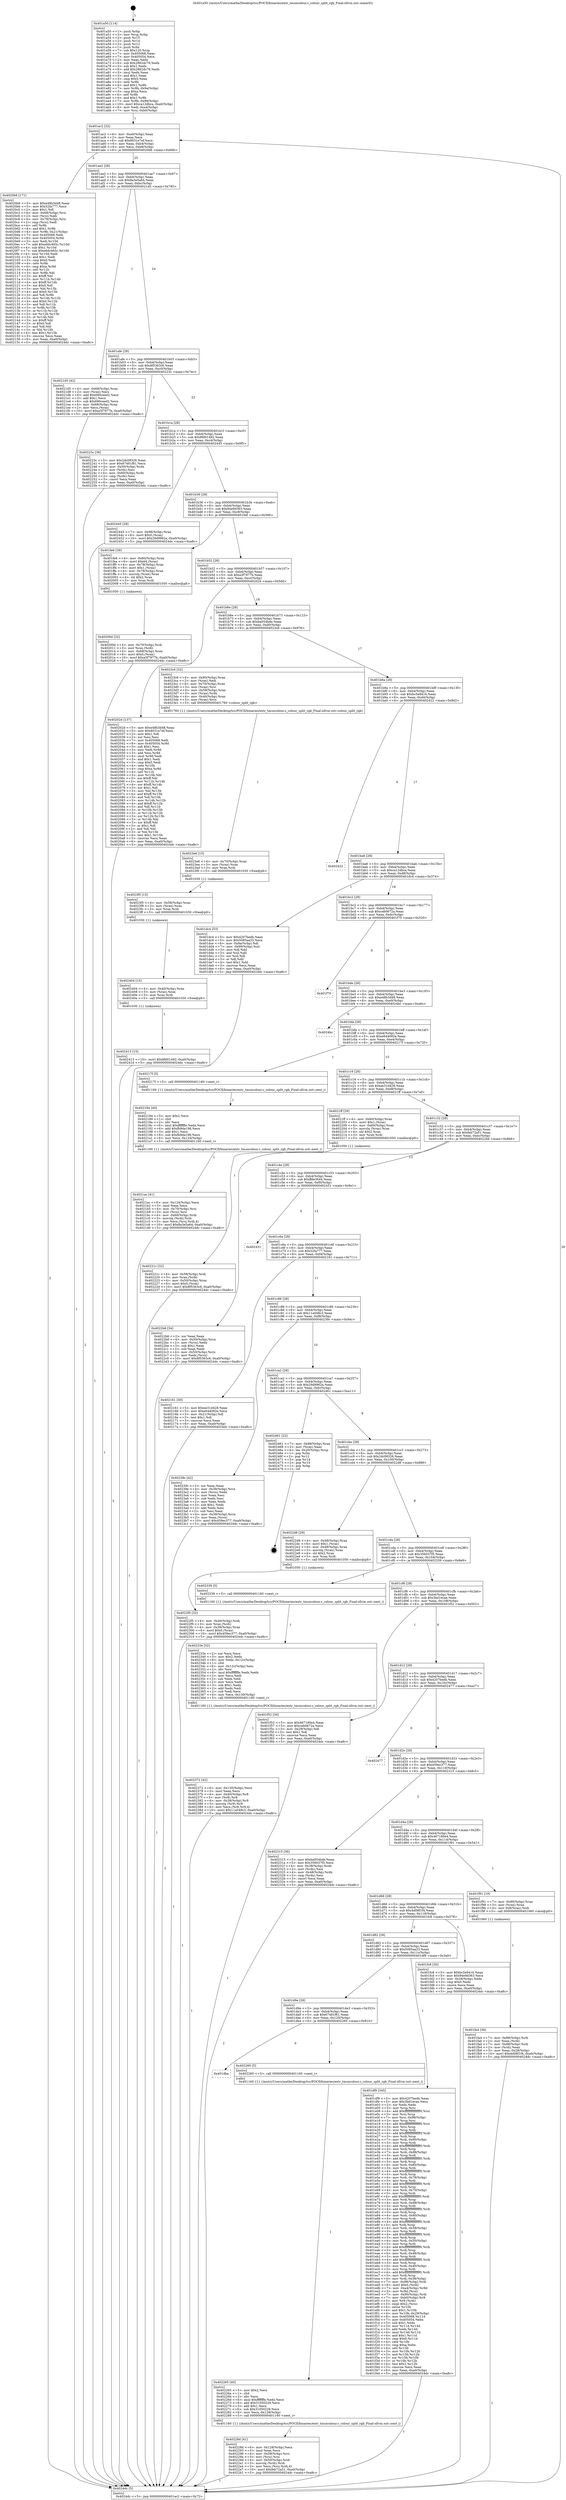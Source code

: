 digraph "0x401a50" {
  label = "0x401a50 (/mnt/c/Users/mathe/Desktop/tcc/POCII/binaries/extr_tmuxcolour.c_colour_split_rgb_Final-ollvm.out::main(0))"
  labelloc = "t"
  node[shape=record]

  Entry [label="",width=0.3,height=0.3,shape=circle,fillcolor=black,style=filled]
  "0x401ac2" [label="{
     0x401ac2 [32]\l
     | [instrs]\l
     &nbsp;&nbsp;0x401ac2 \<+6\>: mov -0xa0(%rbp),%eax\l
     &nbsp;&nbsp;0x401ac8 \<+2\>: mov %eax,%ecx\l
     &nbsp;&nbsp;0x401aca \<+6\>: sub $0x8031e7ef,%ecx\l
     &nbsp;&nbsp;0x401ad0 \<+6\>: mov %eax,-0xb4(%rbp)\l
     &nbsp;&nbsp;0x401ad6 \<+6\>: mov %ecx,-0xb8(%rbp)\l
     &nbsp;&nbsp;0x401adc \<+6\>: je 00000000004020b6 \<main+0x666\>\l
  }"]
  "0x4020b6" [label="{
     0x4020b6 [171]\l
     | [instrs]\l
     &nbsp;&nbsp;0x4020b6 \<+5\>: mov $0xe48b3d48,%eax\l
     &nbsp;&nbsp;0x4020bb \<+5\>: mov $0x52fa777,%ecx\l
     &nbsp;&nbsp;0x4020c0 \<+2\>: mov $0x1,%dl\l
     &nbsp;&nbsp;0x4020c2 \<+4\>: mov -0x68(%rbp),%rsi\l
     &nbsp;&nbsp;0x4020c6 \<+2\>: mov (%rsi),%edi\l
     &nbsp;&nbsp;0x4020c8 \<+4\>: mov -0x78(%rbp),%rsi\l
     &nbsp;&nbsp;0x4020cc \<+2\>: cmp (%rsi),%edi\l
     &nbsp;&nbsp;0x4020ce \<+4\>: setl %r8b\l
     &nbsp;&nbsp;0x4020d2 \<+4\>: and $0x1,%r8b\l
     &nbsp;&nbsp;0x4020d6 \<+4\>: mov %r8b,-0x21(%rbp)\l
     &nbsp;&nbsp;0x4020da \<+7\>: mov 0x405068,%edi\l
     &nbsp;&nbsp;0x4020e1 \<+8\>: mov 0x405054,%r9d\l
     &nbsp;&nbsp;0x4020e9 \<+3\>: mov %edi,%r10d\l
     &nbsp;&nbsp;0x4020ec \<+7\>: add $0xe6dc465c,%r10d\l
     &nbsp;&nbsp;0x4020f3 \<+4\>: sub $0x1,%r10d\l
     &nbsp;&nbsp;0x4020f7 \<+7\>: sub $0xe6dc465c,%r10d\l
     &nbsp;&nbsp;0x4020fe \<+4\>: imul %r10d,%edi\l
     &nbsp;&nbsp;0x402102 \<+3\>: and $0x1,%edi\l
     &nbsp;&nbsp;0x402105 \<+3\>: cmp $0x0,%edi\l
     &nbsp;&nbsp;0x402108 \<+4\>: sete %r8b\l
     &nbsp;&nbsp;0x40210c \<+4\>: cmp $0xa,%r9d\l
     &nbsp;&nbsp;0x402110 \<+4\>: setl %r11b\l
     &nbsp;&nbsp;0x402114 \<+3\>: mov %r8b,%bl\l
     &nbsp;&nbsp;0x402117 \<+3\>: xor $0xff,%bl\l
     &nbsp;&nbsp;0x40211a \<+3\>: mov %r11b,%r14b\l
     &nbsp;&nbsp;0x40211d \<+4\>: xor $0xff,%r14b\l
     &nbsp;&nbsp;0x402121 \<+3\>: xor $0x0,%dl\l
     &nbsp;&nbsp;0x402124 \<+3\>: mov %bl,%r15b\l
     &nbsp;&nbsp;0x402127 \<+4\>: and $0x0,%r15b\l
     &nbsp;&nbsp;0x40212b \<+3\>: and %dl,%r8b\l
     &nbsp;&nbsp;0x40212e \<+3\>: mov %r14b,%r12b\l
     &nbsp;&nbsp;0x402131 \<+4\>: and $0x0,%r12b\l
     &nbsp;&nbsp;0x402135 \<+3\>: and %dl,%r11b\l
     &nbsp;&nbsp;0x402138 \<+3\>: or %r8b,%r15b\l
     &nbsp;&nbsp;0x40213b \<+3\>: or %r11b,%r12b\l
     &nbsp;&nbsp;0x40213e \<+3\>: xor %r12b,%r15b\l
     &nbsp;&nbsp;0x402141 \<+3\>: or %r14b,%bl\l
     &nbsp;&nbsp;0x402144 \<+3\>: xor $0xff,%bl\l
     &nbsp;&nbsp;0x402147 \<+3\>: or $0x0,%dl\l
     &nbsp;&nbsp;0x40214a \<+2\>: and %dl,%bl\l
     &nbsp;&nbsp;0x40214c \<+3\>: or %bl,%r15b\l
     &nbsp;&nbsp;0x40214f \<+4\>: test $0x1,%r15b\l
     &nbsp;&nbsp;0x402153 \<+3\>: cmovne %ecx,%eax\l
     &nbsp;&nbsp;0x402156 \<+6\>: mov %eax,-0xa0(%rbp)\l
     &nbsp;&nbsp;0x40215c \<+5\>: jmp 00000000004024dc \<main+0xa8c\>\l
  }"]
  "0x401ae2" [label="{
     0x401ae2 [28]\l
     | [instrs]\l
     &nbsp;&nbsp;0x401ae2 \<+5\>: jmp 0000000000401ae7 \<main+0x97\>\l
     &nbsp;&nbsp;0x401ae7 \<+6\>: mov -0xb4(%rbp),%eax\l
     &nbsp;&nbsp;0x401aed \<+5\>: sub $0x8a3e5a64,%eax\l
     &nbsp;&nbsp;0x401af2 \<+6\>: mov %eax,-0xbc(%rbp)\l
     &nbsp;&nbsp;0x401af8 \<+6\>: je 00000000004021d5 \<main+0x785\>\l
  }"]
  Exit [label="",width=0.3,height=0.3,shape=circle,fillcolor=black,style=filled,peripheries=2]
  "0x4021d5" [label="{
     0x4021d5 [42]\l
     | [instrs]\l
     &nbsp;&nbsp;0x4021d5 \<+4\>: mov -0x68(%rbp),%rax\l
     &nbsp;&nbsp;0x4021d9 \<+2\>: mov (%rax),%ecx\l
     &nbsp;&nbsp;0x4021db \<+6\>: add $0x690ceed2,%ecx\l
     &nbsp;&nbsp;0x4021e1 \<+3\>: add $0x1,%ecx\l
     &nbsp;&nbsp;0x4021e4 \<+6\>: sub $0x690ceed2,%ecx\l
     &nbsp;&nbsp;0x4021ea \<+4\>: mov -0x68(%rbp),%rax\l
     &nbsp;&nbsp;0x4021ee \<+2\>: mov %ecx,(%rax)\l
     &nbsp;&nbsp;0x4021f0 \<+10\>: movl $0xa3f7977b,-0xa0(%rbp)\l
     &nbsp;&nbsp;0x4021fa \<+5\>: jmp 00000000004024dc \<main+0xa8c\>\l
  }"]
  "0x401afe" [label="{
     0x401afe [28]\l
     | [instrs]\l
     &nbsp;&nbsp;0x401afe \<+5\>: jmp 0000000000401b03 \<main+0xb3\>\l
     &nbsp;&nbsp;0x401b03 \<+6\>: mov -0xb4(%rbp),%eax\l
     &nbsp;&nbsp;0x401b09 \<+5\>: sub $0x8f5363c6,%eax\l
     &nbsp;&nbsp;0x401b0e \<+6\>: mov %eax,-0xc0(%rbp)\l
     &nbsp;&nbsp;0x401b14 \<+6\>: je 000000000040223c \<main+0x7ec\>\l
  }"]
  "0x402413" [label="{
     0x402413 [15]\l
     | [instrs]\l
     &nbsp;&nbsp;0x402413 \<+10\>: movl $0x8fd01492,-0xa0(%rbp)\l
     &nbsp;&nbsp;0x40241d \<+5\>: jmp 00000000004024dc \<main+0xa8c\>\l
  }"]
  "0x40223c" [label="{
     0x40223c [36]\l
     | [instrs]\l
     &nbsp;&nbsp;0x40223c \<+5\>: mov $0x2dc08326,%eax\l
     &nbsp;&nbsp;0x402241 \<+5\>: mov $0x67481f61,%ecx\l
     &nbsp;&nbsp;0x402246 \<+4\>: mov -0x50(%rbp),%rdx\l
     &nbsp;&nbsp;0x40224a \<+2\>: mov (%rdx),%esi\l
     &nbsp;&nbsp;0x40224c \<+4\>: mov -0x60(%rbp),%rdx\l
     &nbsp;&nbsp;0x402250 \<+2\>: cmp (%rdx),%esi\l
     &nbsp;&nbsp;0x402252 \<+3\>: cmovl %ecx,%eax\l
     &nbsp;&nbsp;0x402255 \<+6\>: mov %eax,-0xa0(%rbp)\l
     &nbsp;&nbsp;0x40225b \<+5\>: jmp 00000000004024dc \<main+0xa8c\>\l
  }"]
  "0x401b1a" [label="{
     0x401b1a [28]\l
     | [instrs]\l
     &nbsp;&nbsp;0x401b1a \<+5\>: jmp 0000000000401b1f \<main+0xcf\>\l
     &nbsp;&nbsp;0x401b1f \<+6\>: mov -0xb4(%rbp),%eax\l
     &nbsp;&nbsp;0x401b25 \<+5\>: sub $0x8fd01492,%eax\l
     &nbsp;&nbsp;0x401b2a \<+6\>: mov %eax,-0xc4(%rbp)\l
     &nbsp;&nbsp;0x401b30 \<+6\>: je 0000000000402445 \<main+0x9f5\>\l
  }"]
  "0x402404" [label="{
     0x402404 [15]\l
     | [instrs]\l
     &nbsp;&nbsp;0x402404 \<+4\>: mov -0x40(%rbp),%rax\l
     &nbsp;&nbsp;0x402408 \<+3\>: mov (%rax),%rax\l
     &nbsp;&nbsp;0x40240b \<+3\>: mov %rax,%rdi\l
     &nbsp;&nbsp;0x40240e \<+5\>: call 0000000000401030 \<free@plt\>\l
     | [calls]\l
     &nbsp;&nbsp;0x401030 \{1\} (unknown)\l
  }"]
  "0x402445" [label="{
     0x402445 [28]\l
     | [instrs]\l
     &nbsp;&nbsp;0x402445 \<+7\>: mov -0x98(%rbp),%rax\l
     &nbsp;&nbsp;0x40244c \<+6\>: movl $0x0,(%rax)\l
     &nbsp;&nbsp;0x402452 \<+10\>: movl $0x29d9962a,-0xa0(%rbp)\l
     &nbsp;&nbsp;0x40245c \<+5\>: jmp 00000000004024dc \<main+0xa8c\>\l
  }"]
  "0x401b36" [label="{
     0x401b36 [28]\l
     | [instrs]\l
     &nbsp;&nbsp;0x401b36 \<+5\>: jmp 0000000000401b3b \<main+0xeb\>\l
     &nbsp;&nbsp;0x401b3b \<+6\>: mov -0xb4(%rbp),%eax\l
     &nbsp;&nbsp;0x401b41 \<+5\>: sub $0x94e9d363,%eax\l
     &nbsp;&nbsp;0x401b46 \<+6\>: mov %eax,-0xc8(%rbp)\l
     &nbsp;&nbsp;0x401b4c \<+6\>: je 0000000000401fe6 \<main+0x596\>\l
  }"]
  "0x4023f5" [label="{
     0x4023f5 [15]\l
     | [instrs]\l
     &nbsp;&nbsp;0x4023f5 \<+4\>: mov -0x58(%rbp),%rax\l
     &nbsp;&nbsp;0x4023f9 \<+3\>: mov (%rax),%rax\l
     &nbsp;&nbsp;0x4023fc \<+3\>: mov %rax,%rdi\l
     &nbsp;&nbsp;0x4023ff \<+5\>: call 0000000000401030 \<free@plt\>\l
     | [calls]\l
     &nbsp;&nbsp;0x401030 \{1\} (unknown)\l
  }"]
  "0x401fe6" [label="{
     0x401fe6 [39]\l
     | [instrs]\l
     &nbsp;&nbsp;0x401fe6 \<+4\>: mov -0x80(%rbp),%rax\l
     &nbsp;&nbsp;0x401fea \<+6\>: movl $0x64,(%rax)\l
     &nbsp;&nbsp;0x401ff0 \<+4\>: mov -0x78(%rbp),%rax\l
     &nbsp;&nbsp;0x401ff4 \<+6\>: movl $0x1,(%rax)\l
     &nbsp;&nbsp;0x401ffa \<+4\>: mov -0x78(%rbp),%rax\l
     &nbsp;&nbsp;0x401ffe \<+3\>: movslq (%rax),%rax\l
     &nbsp;&nbsp;0x402001 \<+4\>: shl $0x2,%rax\l
     &nbsp;&nbsp;0x402005 \<+3\>: mov %rax,%rdi\l
     &nbsp;&nbsp;0x402008 \<+5\>: call 0000000000401050 \<malloc@plt\>\l
     | [calls]\l
     &nbsp;&nbsp;0x401050 \{1\} (unknown)\l
  }"]
  "0x401b52" [label="{
     0x401b52 [28]\l
     | [instrs]\l
     &nbsp;&nbsp;0x401b52 \<+5\>: jmp 0000000000401b57 \<main+0x107\>\l
     &nbsp;&nbsp;0x401b57 \<+6\>: mov -0xb4(%rbp),%eax\l
     &nbsp;&nbsp;0x401b5d \<+5\>: sub $0xa3f7977b,%eax\l
     &nbsp;&nbsp;0x401b62 \<+6\>: mov %eax,-0xcc(%rbp)\l
     &nbsp;&nbsp;0x401b68 \<+6\>: je 000000000040202d \<main+0x5dd\>\l
  }"]
  "0x4023e6" [label="{
     0x4023e6 [15]\l
     | [instrs]\l
     &nbsp;&nbsp;0x4023e6 \<+4\>: mov -0x70(%rbp),%rax\l
     &nbsp;&nbsp;0x4023ea \<+3\>: mov (%rax),%rax\l
     &nbsp;&nbsp;0x4023ed \<+3\>: mov %rax,%rdi\l
     &nbsp;&nbsp;0x4023f0 \<+5\>: call 0000000000401030 \<free@plt\>\l
     | [calls]\l
     &nbsp;&nbsp;0x401030 \{1\} (unknown)\l
  }"]
  "0x40202d" [label="{
     0x40202d [137]\l
     | [instrs]\l
     &nbsp;&nbsp;0x40202d \<+5\>: mov $0xe48b3d48,%eax\l
     &nbsp;&nbsp;0x402032 \<+5\>: mov $0x8031e7ef,%ecx\l
     &nbsp;&nbsp;0x402037 \<+2\>: mov $0x1,%dl\l
     &nbsp;&nbsp;0x402039 \<+2\>: xor %esi,%esi\l
     &nbsp;&nbsp;0x40203b \<+7\>: mov 0x405068,%edi\l
     &nbsp;&nbsp;0x402042 \<+8\>: mov 0x405054,%r8d\l
     &nbsp;&nbsp;0x40204a \<+3\>: sub $0x1,%esi\l
     &nbsp;&nbsp;0x40204d \<+3\>: mov %edi,%r9d\l
     &nbsp;&nbsp;0x402050 \<+3\>: add %esi,%r9d\l
     &nbsp;&nbsp;0x402053 \<+4\>: imul %r9d,%edi\l
     &nbsp;&nbsp;0x402057 \<+3\>: and $0x1,%edi\l
     &nbsp;&nbsp;0x40205a \<+3\>: cmp $0x0,%edi\l
     &nbsp;&nbsp;0x40205d \<+4\>: sete %r10b\l
     &nbsp;&nbsp;0x402061 \<+4\>: cmp $0xa,%r8d\l
     &nbsp;&nbsp;0x402065 \<+4\>: setl %r11b\l
     &nbsp;&nbsp;0x402069 \<+3\>: mov %r10b,%bl\l
     &nbsp;&nbsp;0x40206c \<+3\>: xor $0xff,%bl\l
     &nbsp;&nbsp;0x40206f \<+3\>: mov %r11b,%r14b\l
     &nbsp;&nbsp;0x402072 \<+4\>: xor $0xff,%r14b\l
     &nbsp;&nbsp;0x402076 \<+3\>: xor $0x1,%dl\l
     &nbsp;&nbsp;0x402079 \<+3\>: mov %bl,%r15b\l
     &nbsp;&nbsp;0x40207c \<+4\>: and $0xff,%r15b\l
     &nbsp;&nbsp;0x402080 \<+3\>: and %dl,%r10b\l
     &nbsp;&nbsp;0x402083 \<+3\>: mov %r14b,%r12b\l
     &nbsp;&nbsp;0x402086 \<+4\>: and $0xff,%r12b\l
     &nbsp;&nbsp;0x40208a \<+3\>: and %dl,%r11b\l
     &nbsp;&nbsp;0x40208d \<+3\>: or %r10b,%r15b\l
     &nbsp;&nbsp;0x402090 \<+3\>: or %r11b,%r12b\l
     &nbsp;&nbsp;0x402093 \<+3\>: xor %r12b,%r15b\l
     &nbsp;&nbsp;0x402096 \<+3\>: or %r14b,%bl\l
     &nbsp;&nbsp;0x402099 \<+3\>: xor $0xff,%bl\l
     &nbsp;&nbsp;0x40209c \<+3\>: or $0x1,%dl\l
     &nbsp;&nbsp;0x40209f \<+2\>: and %dl,%bl\l
     &nbsp;&nbsp;0x4020a1 \<+3\>: or %bl,%r15b\l
     &nbsp;&nbsp;0x4020a4 \<+4\>: test $0x1,%r15b\l
     &nbsp;&nbsp;0x4020a8 \<+3\>: cmovne %ecx,%eax\l
     &nbsp;&nbsp;0x4020ab \<+6\>: mov %eax,-0xa0(%rbp)\l
     &nbsp;&nbsp;0x4020b1 \<+5\>: jmp 00000000004024dc \<main+0xa8c\>\l
  }"]
  "0x401b6e" [label="{
     0x401b6e [28]\l
     | [instrs]\l
     &nbsp;&nbsp;0x401b6e \<+5\>: jmp 0000000000401b73 \<main+0x123\>\l
     &nbsp;&nbsp;0x401b73 \<+6\>: mov -0xb4(%rbp),%eax\l
     &nbsp;&nbsp;0x401b79 \<+5\>: sub $0xba054bde,%eax\l
     &nbsp;&nbsp;0x401b7e \<+6\>: mov %eax,-0xd0(%rbp)\l
     &nbsp;&nbsp;0x401b84 \<+6\>: je 00000000004023c6 \<main+0x976\>\l
  }"]
  "0x402372" [label="{
     0x402372 [42]\l
     | [instrs]\l
     &nbsp;&nbsp;0x402372 \<+6\>: mov -0x130(%rbp),%ecx\l
     &nbsp;&nbsp;0x402378 \<+3\>: imul %eax,%ecx\l
     &nbsp;&nbsp;0x40237b \<+4\>: mov -0x40(%rbp),%r8\l
     &nbsp;&nbsp;0x40237f \<+3\>: mov (%r8),%r8\l
     &nbsp;&nbsp;0x402382 \<+4\>: mov -0x38(%rbp),%r9\l
     &nbsp;&nbsp;0x402386 \<+3\>: movslq (%r9),%r9\l
     &nbsp;&nbsp;0x402389 \<+4\>: mov %ecx,(%r8,%r9,4)\l
     &nbsp;&nbsp;0x40238d \<+10\>: movl $0x11a048c3,-0xa0(%rbp)\l
     &nbsp;&nbsp;0x402397 \<+5\>: jmp 00000000004024dc \<main+0xa8c\>\l
  }"]
  "0x4023c6" [label="{
     0x4023c6 [32]\l
     | [instrs]\l
     &nbsp;&nbsp;0x4023c6 \<+4\>: mov -0x80(%rbp),%rax\l
     &nbsp;&nbsp;0x4023ca \<+2\>: mov (%rax),%edi\l
     &nbsp;&nbsp;0x4023cc \<+4\>: mov -0x70(%rbp),%rax\l
     &nbsp;&nbsp;0x4023d0 \<+3\>: mov (%rax),%rsi\l
     &nbsp;&nbsp;0x4023d3 \<+4\>: mov -0x58(%rbp),%rax\l
     &nbsp;&nbsp;0x4023d7 \<+3\>: mov (%rax),%rdx\l
     &nbsp;&nbsp;0x4023da \<+4\>: mov -0x40(%rbp),%rax\l
     &nbsp;&nbsp;0x4023de \<+3\>: mov (%rax),%rcx\l
     &nbsp;&nbsp;0x4023e1 \<+5\>: call 0000000000401760 \<colour_split_rgb\>\l
     | [calls]\l
     &nbsp;&nbsp;0x401760 \{1\} (/mnt/c/Users/mathe/Desktop/tcc/POCII/binaries/extr_tmuxcolour.c_colour_split_rgb_Final-ollvm.out::colour_split_rgb)\l
  }"]
  "0x401b8a" [label="{
     0x401b8a [28]\l
     | [instrs]\l
     &nbsp;&nbsp;0x401b8a \<+5\>: jmp 0000000000401b8f \<main+0x13f\>\l
     &nbsp;&nbsp;0x401b8f \<+6\>: mov -0xb4(%rbp),%eax\l
     &nbsp;&nbsp;0x401b95 \<+5\>: sub $0xbc5e9416,%eax\l
     &nbsp;&nbsp;0x401b9a \<+6\>: mov %eax,-0xd4(%rbp)\l
     &nbsp;&nbsp;0x401ba0 \<+6\>: je 0000000000402422 \<main+0x9d2\>\l
  }"]
  "0x40233e" [label="{
     0x40233e [52]\l
     | [instrs]\l
     &nbsp;&nbsp;0x40233e \<+2\>: xor %ecx,%ecx\l
     &nbsp;&nbsp;0x402340 \<+5\>: mov $0x2,%edx\l
     &nbsp;&nbsp;0x402345 \<+6\>: mov %edx,-0x12c(%rbp)\l
     &nbsp;&nbsp;0x40234b \<+1\>: cltd\l
     &nbsp;&nbsp;0x40234c \<+6\>: mov -0x12c(%rbp),%esi\l
     &nbsp;&nbsp;0x402352 \<+2\>: idiv %esi\l
     &nbsp;&nbsp;0x402354 \<+6\>: imul $0xfffffffe,%edx,%edx\l
     &nbsp;&nbsp;0x40235a \<+2\>: mov %ecx,%edi\l
     &nbsp;&nbsp;0x40235c \<+2\>: sub %edx,%edi\l
     &nbsp;&nbsp;0x40235e \<+2\>: mov %ecx,%edx\l
     &nbsp;&nbsp;0x402360 \<+3\>: sub $0x1,%edx\l
     &nbsp;&nbsp;0x402363 \<+2\>: add %edx,%edi\l
     &nbsp;&nbsp;0x402365 \<+2\>: sub %edi,%ecx\l
     &nbsp;&nbsp;0x402367 \<+6\>: mov %ecx,-0x130(%rbp)\l
     &nbsp;&nbsp;0x40236d \<+5\>: call 0000000000401160 \<next_i\>\l
     | [calls]\l
     &nbsp;&nbsp;0x401160 \{1\} (/mnt/c/Users/mathe/Desktop/tcc/POCII/binaries/extr_tmuxcolour.c_colour_split_rgb_Final-ollvm.out::next_i)\l
  }"]
  "0x402422" [label="{
     0x402422\l
  }", style=dashed]
  "0x401ba6" [label="{
     0x401ba6 [28]\l
     | [instrs]\l
     &nbsp;&nbsp;0x401ba6 \<+5\>: jmp 0000000000401bab \<main+0x15b\>\l
     &nbsp;&nbsp;0x401bab \<+6\>: mov -0xb4(%rbp),%eax\l
     &nbsp;&nbsp;0x401bb1 \<+5\>: sub $0xca12dbca,%eax\l
     &nbsp;&nbsp;0x401bb6 \<+6\>: mov %eax,-0xd8(%rbp)\l
     &nbsp;&nbsp;0x401bbc \<+6\>: je 0000000000401dc4 \<main+0x374\>\l
  }"]
  "0x4022f5" [label="{
     0x4022f5 [32]\l
     | [instrs]\l
     &nbsp;&nbsp;0x4022f5 \<+4\>: mov -0x40(%rbp),%rdi\l
     &nbsp;&nbsp;0x4022f9 \<+3\>: mov %rax,(%rdi)\l
     &nbsp;&nbsp;0x4022fc \<+4\>: mov -0x38(%rbp),%rax\l
     &nbsp;&nbsp;0x402300 \<+6\>: movl $0x0,(%rax)\l
     &nbsp;&nbsp;0x402306 \<+10\>: movl $0x459ec377,-0xa0(%rbp)\l
     &nbsp;&nbsp;0x402310 \<+5\>: jmp 00000000004024dc \<main+0xa8c\>\l
  }"]
  "0x401dc4" [label="{
     0x401dc4 [53]\l
     | [instrs]\l
     &nbsp;&nbsp;0x401dc4 \<+5\>: mov $0x4207bedb,%eax\l
     &nbsp;&nbsp;0x401dc9 \<+5\>: mov $0x5085aa33,%ecx\l
     &nbsp;&nbsp;0x401dce \<+6\>: mov -0x9a(%rbp),%dl\l
     &nbsp;&nbsp;0x401dd4 \<+7\>: mov -0x99(%rbp),%sil\l
     &nbsp;&nbsp;0x401ddb \<+3\>: mov %dl,%dil\l
     &nbsp;&nbsp;0x401dde \<+3\>: and %sil,%dil\l
     &nbsp;&nbsp;0x401de1 \<+3\>: xor %sil,%dl\l
     &nbsp;&nbsp;0x401de4 \<+3\>: or %dl,%dil\l
     &nbsp;&nbsp;0x401de7 \<+4\>: test $0x1,%dil\l
     &nbsp;&nbsp;0x401deb \<+3\>: cmovne %ecx,%eax\l
     &nbsp;&nbsp;0x401dee \<+6\>: mov %eax,-0xa0(%rbp)\l
     &nbsp;&nbsp;0x401df4 \<+5\>: jmp 00000000004024dc \<main+0xa8c\>\l
  }"]
  "0x401bc2" [label="{
     0x401bc2 [28]\l
     | [instrs]\l
     &nbsp;&nbsp;0x401bc2 \<+5\>: jmp 0000000000401bc7 \<main+0x177\>\l
     &nbsp;&nbsp;0x401bc7 \<+6\>: mov -0xb4(%rbp),%eax\l
     &nbsp;&nbsp;0x401bcd \<+5\>: sub $0xceb0672a,%eax\l
     &nbsp;&nbsp;0x401bd2 \<+6\>: mov %eax,-0xdc(%rbp)\l
     &nbsp;&nbsp;0x401bd8 \<+6\>: je 0000000000401f70 \<main+0x520\>\l
  }"]
  "0x4024dc" [label="{
     0x4024dc [5]\l
     | [instrs]\l
     &nbsp;&nbsp;0x4024dc \<+5\>: jmp 0000000000401ac2 \<main+0x72\>\l
  }"]
  "0x401a50" [label="{
     0x401a50 [114]\l
     | [instrs]\l
     &nbsp;&nbsp;0x401a50 \<+1\>: push %rbp\l
     &nbsp;&nbsp;0x401a51 \<+3\>: mov %rsp,%rbp\l
     &nbsp;&nbsp;0x401a54 \<+2\>: push %r15\l
     &nbsp;&nbsp;0x401a56 \<+2\>: push %r14\l
     &nbsp;&nbsp;0x401a58 \<+2\>: push %r12\l
     &nbsp;&nbsp;0x401a5a \<+1\>: push %rbx\l
     &nbsp;&nbsp;0x401a5b \<+7\>: sub $0x120,%rsp\l
     &nbsp;&nbsp;0x401a62 \<+7\>: mov 0x405068,%eax\l
     &nbsp;&nbsp;0x401a69 \<+7\>: mov 0x405054,%ecx\l
     &nbsp;&nbsp;0x401a70 \<+2\>: mov %eax,%edx\l
     &nbsp;&nbsp;0x401a72 \<+6\>: sub $0x2862dc76,%edx\l
     &nbsp;&nbsp;0x401a78 \<+3\>: sub $0x1,%edx\l
     &nbsp;&nbsp;0x401a7b \<+6\>: add $0x2862dc76,%edx\l
     &nbsp;&nbsp;0x401a81 \<+3\>: imul %edx,%eax\l
     &nbsp;&nbsp;0x401a84 \<+3\>: and $0x1,%eax\l
     &nbsp;&nbsp;0x401a87 \<+3\>: cmp $0x0,%eax\l
     &nbsp;&nbsp;0x401a8a \<+4\>: sete %r8b\l
     &nbsp;&nbsp;0x401a8e \<+4\>: and $0x1,%r8b\l
     &nbsp;&nbsp;0x401a92 \<+7\>: mov %r8b,-0x9a(%rbp)\l
     &nbsp;&nbsp;0x401a99 \<+3\>: cmp $0xa,%ecx\l
     &nbsp;&nbsp;0x401a9c \<+4\>: setl %r8b\l
     &nbsp;&nbsp;0x401aa0 \<+4\>: and $0x1,%r8b\l
     &nbsp;&nbsp;0x401aa4 \<+7\>: mov %r8b,-0x99(%rbp)\l
     &nbsp;&nbsp;0x401aab \<+10\>: movl $0xca12dbca,-0xa0(%rbp)\l
     &nbsp;&nbsp;0x401ab5 \<+6\>: mov %edi,-0xa4(%rbp)\l
     &nbsp;&nbsp;0x401abb \<+7\>: mov %rsi,-0xb0(%rbp)\l
  }"]
  "0x40228d" [label="{
     0x40228d [41]\l
     | [instrs]\l
     &nbsp;&nbsp;0x40228d \<+6\>: mov -0x128(%rbp),%ecx\l
     &nbsp;&nbsp;0x402293 \<+3\>: imul %eax,%ecx\l
     &nbsp;&nbsp;0x402296 \<+4\>: mov -0x58(%rbp),%rsi\l
     &nbsp;&nbsp;0x40229a \<+3\>: mov (%rsi),%rsi\l
     &nbsp;&nbsp;0x40229d \<+4\>: mov -0x50(%rbp),%rdi\l
     &nbsp;&nbsp;0x4022a1 \<+3\>: movslq (%rdi),%rdi\l
     &nbsp;&nbsp;0x4022a4 \<+3\>: mov %ecx,(%rsi,%rdi,4)\l
     &nbsp;&nbsp;0x4022a7 \<+10\>: movl $0xfeb72a51,-0xa0(%rbp)\l
     &nbsp;&nbsp;0x4022b1 \<+5\>: jmp 00000000004024dc \<main+0xa8c\>\l
  }"]
  "0x401f70" [label="{
     0x401f70\l
  }", style=dashed]
  "0x401bde" [label="{
     0x401bde [28]\l
     | [instrs]\l
     &nbsp;&nbsp;0x401bde \<+5\>: jmp 0000000000401be3 \<main+0x193\>\l
     &nbsp;&nbsp;0x401be3 \<+6\>: mov -0xb4(%rbp),%eax\l
     &nbsp;&nbsp;0x401be9 \<+5\>: sub $0xe48b3d48,%eax\l
     &nbsp;&nbsp;0x401bee \<+6\>: mov %eax,-0xe0(%rbp)\l
     &nbsp;&nbsp;0x401bf4 \<+6\>: je 00000000004024bc \<main+0xa6c\>\l
  }"]
  "0x402265" [label="{
     0x402265 [40]\l
     | [instrs]\l
     &nbsp;&nbsp;0x402265 \<+5\>: mov $0x2,%ecx\l
     &nbsp;&nbsp;0x40226a \<+1\>: cltd\l
     &nbsp;&nbsp;0x40226b \<+2\>: idiv %ecx\l
     &nbsp;&nbsp;0x40226d \<+6\>: imul $0xfffffffe,%edx,%ecx\l
     &nbsp;&nbsp;0x402273 \<+6\>: add $0x31050229,%ecx\l
     &nbsp;&nbsp;0x402279 \<+3\>: add $0x1,%ecx\l
     &nbsp;&nbsp;0x40227c \<+6\>: sub $0x31050229,%ecx\l
     &nbsp;&nbsp;0x402282 \<+6\>: mov %ecx,-0x128(%rbp)\l
     &nbsp;&nbsp;0x402288 \<+5\>: call 0000000000401160 \<next_i\>\l
     | [calls]\l
     &nbsp;&nbsp;0x401160 \{1\} (/mnt/c/Users/mathe/Desktop/tcc/POCII/binaries/extr_tmuxcolour.c_colour_split_rgb_Final-ollvm.out::next_i)\l
  }"]
  "0x4024bc" [label="{
     0x4024bc\l
  }", style=dashed]
  "0x401bfa" [label="{
     0x401bfa [28]\l
     | [instrs]\l
     &nbsp;&nbsp;0x401bfa \<+5\>: jmp 0000000000401bff \<main+0x1af\>\l
     &nbsp;&nbsp;0x401bff \<+6\>: mov -0xb4(%rbp),%eax\l
     &nbsp;&nbsp;0x401c05 \<+5\>: sub $0xe644092e,%eax\l
     &nbsp;&nbsp;0x401c0a \<+6\>: mov %eax,-0xe4(%rbp)\l
     &nbsp;&nbsp;0x401c10 \<+6\>: je 000000000040217f \<main+0x72f\>\l
  }"]
  "0x401dba" [label="{
     0x401dba\l
  }", style=dashed]
  "0x40217f" [label="{
     0x40217f [5]\l
     | [instrs]\l
     &nbsp;&nbsp;0x40217f \<+5\>: call 0000000000401160 \<next_i\>\l
     | [calls]\l
     &nbsp;&nbsp;0x401160 \{1\} (/mnt/c/Users/mathe/Desktop/tcc/POCII/binaries/extr_tmuxcolour.c_colour_split_rgb_Final-ollvm.out::next_i)\l
  }"]
  "0x401c16" [label="{
     0x401c16 [28]\l
     | [instrs]\l
     &nbsp;&nbsp;0x401c16 \<+5\>: jmp 0000000000401c1b \<main+0x1cb\>\l
     &nbsp;&nbsp;0x401c1b \<+6\>: mov -0xb4(%rbp),%eax\l
     &nbsp;&nbsp;0x401c21 \<+5\>: sub $0xee31d428,%eax\l
     &nbsp;&nbsp;0x401c26 \<+6\>: mov %eax,-0xe8(%rbp)\l
     &nbsp;&nbsp;0x401c2c \<+6\>: je 00000000004021ff \<main+0x7af\>\l
  }"]
  "0x402260" [label="{
     0x402260 [5]\l
     | [instrs]\l
     &nbsp;&nbsp;0x402260 \<+5\>: call 0000000000401160 \<next_i\>\l
     | [calls]\l
     &nbsp;&nbsp;0x401160 \{1\} (/mnt/c/Users/mathe/Desktop/tcc/POCII/binaries/extr_tmuxcolour.c_colour_split_rgb_Final-ollvm.out::next_i)\l
  }"]
  "0x4021ff" [label="{
     0x4021ff [29]\l
     | [instrs]\l
     &nbsp;&nbsp;0x4021ff \<+4\>: mov -0x60(%rbp),%rax\l
     &nbsp;&nbsp;0x402203 \<+6\>: movl $0x1,(%rax)\l
     &nbsp;&nbsp;0x402209 \<+4\>: mov -0x60(%rbp),%rax\l
     &nbsp;&nbsp;0x40220d \<+3\>: movslq (%rax),%rax\l
     &nbsp;&nbsp;0x402210 \<+4\>: shl $0x2,%rax\l
     &nbsp;&nbsp;0x402214 \<+3\>: mov %rax,%rdi\l
     &nbsp;&nbsp;0x402217 \<+5\>: call 0000000000401050 \<malloc@plt\>\l
     | [calls]\l
     &nbsp;&nbsp;0x401050 \{1\} (unknown)\l
  }"]
  "0x401c32" [label="{
     0x401c32 [28]\l
     | [instrs]\l
     &nbsp;&nbsp;0x401c32 \<+5\>: jmp 0000000000401c37 \<main+0x1e7\>\l
     &nbsp;&nbsp;0x401c37 \<+6\>: mov -0xb4(%rbp),%eax\l
     &nbsp;&nbsp;0x401c3d \<+5\>: sub $0xfeb72a51,%eax\l
     &nbsp;&nbsp;0x401c42 \<+6\>: mov %eax,-0xec(%rbp)\l
     &nbsp;&nbsp;0x401c48 \<+6\>: je 00000000004022b6 \<main+0x866\>\l
  }"]
  "0x40221c" [label="{
     0x40221c [32]\l
     | [instrs]\l
     &nbsp;&nbsp;0x40221c \<+4\>: mov -0x58(%rbp),%rdi\l
     &nbsp;&nbsp;0x402220 \<+3\>: mov %rax,(%rdi)\l
     &nbsp;&nbsp;0x402223 \<+4\>: mov -0x50(%rbp),%rax\l
     &nbsp;&nbsp;0x402227 \<+6\>: movl $0x0,(%rax)\l
     &nbsp;&nbsp;0x40222d \<+10\>: movl $0x8f5363c6,-0xa0(%rbp)\l
     &nbsp;&nbsp;0x402237 \<+5\>: jmp 00000000004024dc \<main+0xa8c\>\l
  }"]
  "0x4022b6" [label="{
     0x4022b6 [34]\l
     | [instrs]\l
     &nbsp;&nbsp;0x4022b6 \<+2\>: xor %eax,%eax\l
     &nbsp;&nbsp;0x4022b8 \<+4\>: mov -0x50(%rbp),%rcx\l
     &nbsp;&nbsp;0x4022bc \<+2\>: mov (%rcx),%edx\l
     &nbsp;&nbsp;0x4022be \<+3\>: sub $0x1,%eax\l
     &nbsp;&nbsp;0x4022c1 \<+2\>: sub %eax,%edx\l
     &nbsp;&nbsp;0x4022c3 \<+4\>: mov -0x50(%rbp),%rcx\l
     &nbsp;&nbsp;0x4022c7 \<+2\>: mov %edx,(%rcx)\l
     &nbsp;&nbsp;0x4022c9 \<+10\>: movl $0x8f5363c6,-0xa0(%rbp)\l
     &nbsp;&nbsp;0x4022d3 \<+5\>: jmp 00000000004024dc \<main+0xa8c\>\l
  }"]
  "0x401c4e" [label="{
     0x401c4e [28]\l
     | [instrs]\l
     &nbsp;&nbsp;0x401c4e \<+5\>: jmp 0000000000401c53 \<main+0x203\>\l
     &nbsp;&nbsp;0x401c53 \<+6\>: mov -0xb4(%rbp),%eax\l
     &nbsp;&nbsp;0x401c59 \<+5\>: sub $0xffde3644,%eax\l
     &nbsp;&nbsp;0x401c5e \<+6\>: mov %eax,-0xf0(%rbp)\l
     &nbsp;&nbsp;0x401c64 \<+6\>: je 0000000000402431 \<main+0x9e1\>\l
  }"]
  "0x4021ac" [label="{
     0x4021ac [41]\l
     | [instrs]\l
     &nbsp;&nbsp;0x4021ac \<+6\>: mov -0x124(%rbp),%ecx\l
     &nbsp;&nbsp;0x4021b2 \<+3\>: imul %eax,%ecx\l
     &nbsp;&nbsp;0x4021b5 \<+4\>: mov -0x70(%rbp),%rsi\l
     &nbsp;&nbsp;0x4021b9 \<+3\>: mov (%rsi),%rsi\l
     &nbsp;&nbsp;0x4021bc \<+4\>: mov -0x68(%rbp),%rdi\l
     &nbsp;&nbsp;0x4021c0 \<+3\>: movslq (%rdi),%rdi\l
     &nbsp;&nbsp;0x4021c3 \<+3\>: mov %ecx,(%rsi,%rdi,4)\l
     &nbsp;&nbsp;0x4021c6 \<+10\>: movl $0x8a3e5a64,-0xa0(%rbp)\l
     &nbsp;&nbsp;0x4021d0 \<+5\>: jmp 00000000004024dc \<main+0xa8c\>\l
  }"]
  "0x402431" [label="{
     0x402431\l
  }", style=dashed]
  "0x401c6a" [label="{
     0x401c6a [28]\l
     | [instrs]\l
     &nbsp;&nbsp;0x401c6a \<+5\>: jmp 0000000000401c6f \<main+0x21f\>\l
     &nbsp;&nbsp;0x401c6f \<+6\>: mov -0xb4(%rbp),%eax\l
     &nbsp;&nbsp;0x401c75 \<+5\>: sub $0x52fa777,%eax\l
     &nbsp;&nbsp;0x401c7a \<+6\>: mov %eax,-0xf4(%rbp)\l
     &nbsp;&nbsp;0x401c80 \<+6\>: je 0000000000402161 \<main+0x711\>\l
  }"]
  "0x402184" [label="{
     0x402184 [40]\l
     | [instrs]\l
     &nbsp;&nbsp;0x402184 \<+5\>: mov $0x2,%ecx\l
     &nbsp;&nbsp;0x402189 \<+1\>: cltd\l
     &nbsp;&nbsp;0x40218a \<+2\>: idiv %ecx\l
     &nbsp;&nbsp;0x40218c \<+6\>: imul $0xfffffffe,%edx,%ecx\l
     &nbsp;&nbsp;0x402192 \<+6\>: add $0xfb9da198,%ecx\l
     &nbsp;&nbsp;0x402198 \<+3\>: add $0x1,%ecx\l
     &nbsp;&nbsp;0x40219b \<+6\>: sub $0xfb9da198,%ecx\l
     &nbsp;&nbsp;0x4021a1 \<+6\>: mov %ecx,-0x124(%rbp)\l
     &nbsp;&nbsp;0x4021a7 \<+5\>: call 0000000000401160 \<next_i\>\l
     | [calls]\l
     &nbsp;&nbsp;0x401160 \{1\} (/mnt/c/Users/mathe/Desktop/tcc/POCII/binaries/extr_tmuxcolour.c_colour_split_rgb_Final-ollvm.out::next_i)\l
  }"]
  "0x402161" [label="{
     0x402161 [30]\l
     | [instrs]\l
     &nbsp;&nbsp;0x402161 \<+5\>: mov $0xee31d428,%eax\l
     &nbsp;&nbsp;0x402166 \<+5\>: mov $0xe644092e,%ecx\l
     &nbsp;&nbsp;0x40216b \<+3\>: mov -0x21(%rbp),%dl\l
     &nbsp;&nbsp;0x40216e \<+3\>: test $0x1,%dl\l
     &nbsp;&nbsp;0x402171 \<+3\>: cmovne %ecx,%eax\l
     &nbsp;&nbsp;0x402174 \<+6\>: mov %eax,-0xa0(%rbp)\l
     &nbsp;&nbsp;0x40217a \<+5\>: jmp 00000000004024dc \<main+0xa8c\>\l
  }"]
  "0x401c86" [label="{
     0x401c86 [28]\l
     | [instrs]\l
     &nbsp;&nbsp;0x401c86 \<+5\>: jmp 0000000000401c8b \<main+0x23b\>\l
     &nbsp;&nbsp;0x401c8b \<+6\>: mov -0xb4(%rbp),%eax\l
     &nbsp;&nbsp;0x401c91 \<+5\>: sub $0x11a048c3,%eax\l
     &nbsp;&nbsp;0x401c96 \<+6\>: mov %eax,-0xf8(%rbp)\l
     &nbsp;&nbsp;0x401c9c \<+6\>: je 000000000040239c \<main+0x94c\>\l
  }"]
  "0x40200d" [label="{
     0x40200d [32]\l
     | [instrs]\l
     &nbsp;&nbsp;0x40200d \<+4\>: mov -0x70(%rbp),%rdi\l
     &nbsp;&nbsp;0x402011 \<+3\>: mov %rax,(%rdi)\l
     &nbsp;&nbsp;0x402014 \<+4\>: mov -0x68(%rbp),%rax\l
     &nbsp;&nbsp;0x402018 \<+6\>: movl $0x0,(%rax)\l
     &nbsp;&nbsp;0x40201e \<+10\>: movl $0xa3f7977b,-0xa0(%rbp)\l
     &nbsp;&nbsp;0x402028 \<+5\>: jmp 00000000004024dc \<main+0xa8c\>\l
  }"]
  "0x40239c" [label="{
     0x40239c [42]\l
     | [instrs]\l
     &nbsp;&nbsp;0x40239c \<+2\>: xor %eax,%eax\l
     &nbsp;&nbsp;0x40239e \<+4\>: mov -0x38(%rbp),%rcx\l
     &nbsp;&nbsp;0x4023a2 \<+2\>: mov (%rcx),%edx\l
     &nbsp;&nbsp;0x4023a4 \<+2\>: mov %eax,%esi\l
     &nbsp;&nbsp;0x4023a6 \<+2\>: sub %edx,%esi\l
     &nbsp;&nbsp;0x4023a8 \<+2\>: mov %eax,%edx\l
     &nbsp;&nbsp;0x4023aa \<+3\>: sub $0x1,%edx\l
     &nbsp;&nbsp;0x4023ad \<+2\>: add %edx,%esi\l
     &nbsp;&nbsp;0x4023af \<+2\>: sub %esi,%eax\l
     &nbsp;&nbsp;0x4023b1 \<+4\>: mov -0x38(%rbp),%rcx\l
     &nbsp;&nbsp;0x4023b5 \<+2\>: mov %eax,(%rcx)\l
     &nbsp;&nbsp;0x4023b7 \<+10\>: movl $0x459ec377,-0xa0(%rbp)\l
     &nbsp;&nbsp;0x4023c1 \<+5\>: jmp 00000000004024dc \<main+0xa8c\>\l
  }"]
  "0x401ca2" [label="{
     0x401ca2 [28]\l
     | [instrs]\l
     &nbsp;&nbsp;0x401ca2 \<+5\>: jmp 0000000000401ca7 \<main+0x257\>\l
     &nbsp;&nbsp;0x401ca7 \<+6\>: mov -0xb4(%rbp),%eax\l
     &nbsp;&nbsp;0x401cad \<+5\>: sub $0x29d9962a,%eax\l
     &nbsp;&nbsp;0x401cb2 \<+6\>: mov %eax,-0xfc(%rbp)\l
     &nbsp;&nbsp;0x401cb8 \<+6\>: je 0000000000402461 \<main+0xa11\>\l
  }"]
  "0x401fa4" [label="{
     0x401fa4 [36]\l
     | [instrs]\l
     &nbsp;&nbsp;0x401fa4 \<+7\>: mov -0x88(%rbp),%rdi\l
     &nbsp;&nbsp;0x401fab \<+2\>: mov %eax,(%rdi)\l
     &nbsp;&nbsp;0x401fad \<+7\>: mov -0x88(%rbp),%rdi\l
     &nbsp;&nbsp;0x401fb4 \<+2\>: mov (%rdi),%eax\l
     &nbsp;&nbsp;0x401fb6 \<+3\>: mov %eax,-0x28(%rbp)\l
     &nbsp;&nbsp;0x401fb9 \<+10\>: movl $0x4d08f1f4,-0xa0(%rbp)\l
     &nbsp;&nbsp;0x401fc3 \<+5\>: jmp 00000000004024dc \<main+0xa8c\>\l
  }"]
  "0x402461" [label="{
     0x402461 [22]\l
     | [instrs]\l
     &nbsp;&nbsp;0x402461 \<+7\>: mov -0x98(%rbp),%rax\l
     &nbsp;&nbsp;0x402468 \<+2\>: mov (%rax),%eax\l
     &nbsp;&nbsp;0x40246a \<+4\>: lea -0x20(%rbp),%rsp\l
     &nbsp;&nbsp;0x40246e \<+1\>: pop %rbx\l
     &nbsp;&nbsp;0x40246f \<+2\>: pop %r12\l
     &nbsp;&nbsp;0x402471 \<+2\>: pop %r14\l
     &nbsp;&nbsp;0x402473 \<+2\>: pop %r15\l
     &nbsp;&nbsp;0x402475 \<+1\>: pop %rbp\l
     &nbsp;&nbsp;0x402476 \<+1\>: ret\l
  }"]
  "0x401cbe" [label="{
     0x401cbe [28]\l
     | [instrs]\l
     &nbsp;&nbsp;0x401cbe \<+5\>: jmp 0000000000401cc3 \<main+0x273\>\l
     &nbsp;&nbsp;0x401cc3 \<+6\>: mov -0xb4(%rbp),%eax\l
     &nbsp;&nbsp;0x401cc9 \<+5\>: sub $0x2dc08326,%eax\l
     &nbsp;&nbsp;0x401cce \<+6\>: mov %eax,-0x100(%rbp)\l
     &nbsp;&nbsp;0x401cd4 \<+6\>: je 00000000004022d8 \<main+0x888\>\l
  }"]
  "0x401d9e" [label="{
     0x401d9e [28]\l
     | [instrs]\l
     &nbsp;&nbsp;0x401d9e \<+5\>: jmp 0000000000401da3 \<main+0x353\>\l
     &nbsp;&nbsp;0x401da3 \<+6\>: mov -0xb4(%rbp),%eax\l
     &nbsp;&nbsp;0x401da9 \<+5\>: sub $0x67481f61,%eax\l
     &nbsp;&nbsp;0x401dae \<+6\>: mov %eax,-0x120(%rbp)\l
     &nbsp;&nbsp;0x401db4 \<+6\>: je 0000000000402260 \<main+0x810\>\l
  }"]
  "0x4022d8" [label="{
     0x4022d8 [29]\l
     | [instrs]\l
     &nbsp;&nbsp;0x4022d8 \<+4\>: mov -0x48(%rbp),%rax\l
     &nbsp;&nbsp;0x4022dc \<+6\>: movl $0x1,(%rax)\l
     &nbsp;&nbsp;0x4022e2 \<+4\>: mov -0x48(%rbp),%rax\l
     &nbsp;&nbsp;0x4022e6 \<+3\>: movslq (%rax),%rax\l
     &nbsp;&nbsp;0x4022e9 \<+4\>: shl $0x2,%rax\l
     &nbsp;&nbsp;0x4022ed \<+3\>: mov %rax,%rdi\l
     &nbsp;&nbsp;0x4022f0 \<+5\>: call 0000000000401050 \<malloc@plt\>\l
     | [calls]\l
     &nbsp;&nbsp;0x401050 \{1\} (unknown)\l
  }"]
  "0x401cda" [label="{
     0x401cda [28]\l
     | [instrs]\l
     &nbsp;&nbsp;0x401cda \<+5\>: jmp 0000000000401cdf \<main+0x28f\>\l
     &nbsp;&nbsp;0x401cdf \<+6\>: mov -0xb4(%rbp),%eax\l
     &nbsp;&nbsp;0x401ce5 \<+5\>: sub $0x356037f5,%eax\l
     &nbsp;&nbsp;0x401cea \<+6\>: mov %eax,-0x104(%rbp)\l
     &nbsp;&nbsp;0x401cf0 \<+6\>: je 0000000000402339 \<main+0x8e9\>\l
  }"]
  "0x401df9" [label="{
     0x401df9 [345]\l
     | [instrs]\l
     &nbsp;&nbsp;0x401df9 \<+5\>: mov $0x4207bedb,%eax\l
     &nbsp;&nbsp;0x401dfe \<+5\>: mov $0x3bd1ecae,%ecx\l
     &nbsp;&nbsp;0x401e03 \<+2\>: xor %edx,%edx\l
     &nbsp;&nbsp;0x401e05 \<+3\>: mov %rsp,%rsi\l
     &nbsp;&nbsp;0x401e08 \<+4\>: add $0xfffffffffffffff0,%rsi\l
     &nbsp;&nbsp;0x401e0c \<+3\>: mov %rsi,%rsp\l
     &nbsp;&nbsp;0x401e0f \<+7\>: mov %rsi,-0x98(%rbp)\l
     &nbsp;&nbsp;0x401e16 \<+3\>: mov %rsp,%rsi\l
     &nbsp;&nbsp;0x401e19 \<+4\>: add $0xfffffffffffffff0,%rsi\l
     &nbsp;&nbsp;0x401e1d \<+3\>: mov %rsi,%rsp\l
     &nbsp;&nbsp;0x401e20 \<+3\>: mov %rsp,%rdi\l
     &nbsp;&nbsp;0x401e23 \<+4\>: add $0xfffffffffffffff0,%rdi\l
     &nbsp;&nbsp;0x401e27 \<+3\>: mov %rdi,%rsp\l
     &nbsp;&nbsp;0x401e2a \<+7\>: mov %rdi,-0x90(%rbp)\l
     &nbsp;&nbsp;0x401e31 \<+3\>: mov %rsp,%rdi\l
     &nbsp;&nbsp;0x401e34 \<+4\>: add $0xfffffffffffffff0,%rdi\l
     &nbsp;&nbsp;0x401e38 \<+3\>: mov %rdi,%rsp\l
     &nbsp;&nbsp;0x401e3b \<+7\>: mov %rdi,-0x88(%rbp)\l
     &nbsp;&nbsp;0x401e42 \<+3\>: mov %rsp,%rdi\l
     &nbsp;&nbsp;0x401e45 \<+4\>: add $0xfffffffffffffff0,%rdi\l
     &nbsp;&nbsp;0x401e49 \<+3\>: mov %rdi,%rsp\l
     &nbsp;&nbsp;0x401e4c \<+4\>: mov %rdi,-0x80(%rbp)\l
     &nbsp;&nbsp;0x401e50 \<+3\>: mov %rsp,%rdi\l
     &nbsp;&nbsp;0x401e53 \<+4\>: add $0xfffffffffffffff0,%rdi\l
     &nbsp;&nbsp;0x401e57 \<+3\>: mov %rdi,%rsp\l
     &nbsp;&nbsp;0x401e5a \<+4\>: mov %rdi,-0x78(%rbp)\l
     &nbsp;&nbsp;0x401e5e \<+3\>: mov %rsp,%rdi\l
     &nbsp;&nbsp;0x401e61 \<+4\>: add $0xfffffffffffffff0,%rdi\l
     &nbsp;&nbsp;0x401e65 \<+3\>: mov %rdi,%rsp\l
     &nbsp;&nbsp;0x401e68 \<+4\>: mov %rdi,-0x70(%rbp)\l
     &nbsp;&nbsp;0x401e6c \<+3\>: mov %rsp,%rdi\l
     &nbsp;&nbsp;0x401e6f \<+4\>: add $0xfffffffffffffff0,%rdi\l
     &nbsp;&nbsp;0x401e73 \<+3\>: mov %rdi,%rsp\l
     &nbsp;&nbsp;0x401e76 \<+4\>: mov %rdi,-0x68(%rbp)\l
     &nbsp;&nbsp;0x401e7a \<+3\>: mov %rsp,%rdi\l
     &nbsp;&nbsp;0x401e7d \<+4\>: add $0xfffffffffffffff0,%rdi\l
     &nbsp;&nbsp;0x401e81 \<+3\>: mov %rdi,%rsp\l
     &nbsp;&nbsp;0x401e84 \<+4\>: mov %rdi,-0x60(%rbp)\l
     &nbsp;&nbsp;0x401e88 \<+3\>: mov %rsp,%rdi\l
     &nbsp;&nbsp;0x401e8b \<+4\>: add $0xfffffffffffffff0,%rdi\l
     &nbsp;&nbsp;0x401e8f \<+3\>: mov %rdi,%rsp\l
     &nbsp;&nbsp;0x401e92 \<+4\>: mov %rdi,-0x58(%rbp)\l
     &nbsp;&nbsp;0x401e96 \<+3\>: mov %rsp,%rdi\l
     &nbsp;&nbsp;0x401e99 \<+4\>: add $0xfffffffffffffff0,%rdi\l
     &nbsp;&nbsp;0x401e9d \<+3\>: mov %rdi,%rsp\l
     &nbsp;&nbsp;0x401ea0 \<+4\>: mov %rdi,-0x50(%rbp)\l
     &nbsp;&nbsp;0x401ea4 \<+3\>: mov %rsp,%rdi\l
     &nbsp;&nbsp;0x401ea7 \<+4\>: add $0xfffffffffffffff0,%rdi\l
     &nbsp;&nbsp;0x401eab \<+3\>: mov %rdi,%rsp\l
     &nbsp;&nbsp;0x401eae \<+4\>: mov %rdi,-0x48(%rbp)\l
     &nbsp;&nbsp;0x401eb2 \<+3\>: mov %rsp,%rdi\l
     &nbsp;&nbsp;0x401eb5 \<+4\>: add $0xfffffffffffffff0,%rdi\l
     &nbsp;&nbsp;0x401eb9 \<+3\>: mov %rdi,%rsp\l
     &nbsp;&nbsp;0x401ebc \<+4\>: mov %rdi,-0x40(%rbp)\l
     &nbsp;&nbsp;0x401ec0 \<+3\>: mov %rsp,%rdi\l
     &nbsp;&nbsp;0x401ec3 \<+4\>: add $0xfffffffffffffff0,%rdi\l
     &nbsp;&nbsp;0x401ec7 \<+3\>: mov %rdi,%rsp\l
     &nbsp;&nbsp;0x401eca \<+4\>: mov %rdi,-0x38(%rbp)\l
     &nbsp;&nbsp;0x401ece \<+7\>: mov -0x98(%rbp),%rdi\l
     &nbsp;&nbsp;0x401ed5 \<+6\>: movl $0x0,(%rdi)\l
     &nbsp;&nbsp;0x401edb \<+7\>: mov -0xa4(%rbp),%r8d\l
     &nbsp;&nbsp;0x401ee2 \<+3\>: mov %r8d,(%rsi)\l
     &nbsp;&nbsp;0x401ee5 \<+7\>: mov -0x90(%rbp),%rdi\l
     &nbsp;&nbsp;0x401eec \<+7\>: mov -0xb0(%rbp),%r9\l
     &nbsp;&nbsp;0x401ef3 \<+3\>: mov %r9,(%rdi)\l
     &nbsp;&nbsp;0x401ef6 \<+3\>: cmpl $0x2,(%rsi)\l
     &nbsp;&nbsp;0x401ef9 \<+4\>: setne %r10b\l
     &nbsp;&nbsp;0x401efd \<+4\>: and $0x1,%r10b\l
     &nbsp;&nbsp;0x401f01 \<+4\>: mov %r10b,-0x29(%rbp)\l
     &nbsp;&nbsp;0x401f05 \<+8\>: mov 0x405068,%r11d\l
     &nbsp;&nbsp;0x401f0d \<+7\>: mov 0x405054,%ebx\l
     &nbsp;&nbsp;0x401f14 \<+3\>: sub $0x1,%edx\l
     &nbsp;&nbsp;0x401f17 \<+3\>: mov %r11d,%r14d\l
     &nbsp;&nbsp;0x401f1a \<+3\>: add %edx,%r14d\l
     &nbsp;&nbsp;0x401f1d \<+4\>: imul %r14d,%r11d\l
     &nbsp;&nbsp;0x401f21 \<+4\>: and $0x1,%r11d\l
     &nbsp;&nbsp;0x401f25 \<+4\>: cmp $0x0,%r11d\l
     &nbsp;&nbsp;0x401f29 \<+4\>: sete %r10b\l
     &nbsp;&nbsp;0x401f2d \<+3\>: cmp $0xa,%ebx\l
     &nbsp;&nbsp;0x401f30 \<+4\>: setl %r15b\l
     &nbsp;&nbsp;0x401f34 \<+3\>: mov %r10b,%r12b\l
     &nbsp;&nbsp;0x401f37 \<+3\>: and %r15b,%r12b\l
     &nbsp;&nbsp;0x401f3a \<+3\>: xor %r15b,%r10b\l
     &nbsp;&nbsp;0x401f3d \<+3\>: or %r10b,%r12b\l
     &nbsp;&nbsp;0x401f40 \<+4\>: test $0x1,%r12b\l
     &nbsp;&nbsp;0x401f44 \<+3\>: cmovne %ecx,%eax\l
     &nbsp;&nbsp;0x401f47 \<+6\>: mov %eax,-0xa0(%rbp)\l
     &nbsp;&nbsp;0x401f4d \<+5\>: jmp 00000000004024dc \<main+0xa8c\>\l
  }"]
  "0x402339" [label="{
     0x402339 [5]\l
     | [instrs]\l
     &nbsp;&nbsp;0x402339 \<+5\>: call 0000000000401160 \<next_i\>\l
     | [calls]\l
     &nbsp;&nbsp;0x401160 \{1\} (/mnt/c/Users/mathe/Desktop/tcc/POCII/binaries/extr_tmuxcolour.c_colour_split_rgb_Final-ollvm.out::next_i)\l
  }"]
  "0x401cf6" [label="{
     0x401cf6 [28]\l
     | [instrs]\l
     &nbsp;&nbsp;0x401cf6 \<+5\>: jmp 0000000000401cfb \<main+0x2ab\>\l
     &nbsp;&nbsp;0x401cfb \<+6\>: mov -0xb4(%rbp),%eax\l
     &nbsp;&nbsp;0x401d01 \<+5\>: sub $0x3bd1ecae,%eax\l
     &nbsp;&nbsp;0x401d06 \<+6\>: mov %eax,-0x108(%rbp)\l
     &nbsp;&nbsp;0x401d0c \<+6\>: je 0000000000401f52 \<main+0x502\>\l
  }"]
  "0x401d82" [label="{
     0x401d82 [28]\l
     | [instrs]\l
     &nbsp;&nbsp;0x401d82 \<+5\>: jmp 0000000000401d87 \<main+0x337\>\l
     &nbsp;&nbsp;0x401d87 \<+6\>: mov -0xb4(%rbp),%eax\l
     &nbsp;&nbsp;0x401d8d \<+5\>: sub $0x5085aa33,%eax\l
     &nbsp;&nbsp;0x401d92 \<+6\>: mov %eax,-0x11c(%rbp)\l
     &nbsp;&nbsp;0x401d98 \<+6\>: je 0000000000401df9 \<main+0x3a9\>\l
  }"]
  "0x401f52" [label="{
     0x401f52 [30]\l
     | [instrs]\l
     &nbsp;&nbsp;0x401f52 \<+5\>: mov $0x467180e4,%eax\l
     &nbsp;&nbsp;0x401f57 \<+5\>: mov $0xceb0672a,%ecx\l
     &nbsp;&nbsp;0x401f5c \<+3\>: mov -0x29(%rbp),%dl\l
     &nbsp;&nbsp;0x401f5f \<+3\>: test $0x1,%dl\l
     &nbsp;&nbsp;0x401f62 \<+3\>: cmovne %ecx,%eax\l
     &nbsp;&nbsp;0x401f65 \<+6\>: mov %eax,-0xa0(%rbp)\l
     &nbsp;&nbsp;0x401f6b \<+5\>: jmp 00000000004024dc \<main+0xa8c\>\l
  }"]
  "0x401d12" [label="{
     0x401d12 [28]\l
     | [instrs]\l
     &nbsp;&nbsp;0x401d12 \<+5\>: jmp 0000000000401d17 \<main+0x2c7\>\l
     &nbsp;&nbsp;0x401d17 \<+6\>: mov -0xb4(%rbp),%eax\l
     &nbsp;&nbsp;0x401d1d \<+5\>: sub $0x4207bedb,%eax\l
     &nbsp;&nbsp;0x401d22 \<+6\>: mov %eax,-0x10c(%rbp)\l
     &nbsp;&nbsp;0x401d28 \<+6\>: je 0000000000402477 \<main+0xa27\>\l
  }"]
  "0x401fc8" [label="{
     0x401fc8 [30]\l
     | [instrs]\l
     &nbsp;&nbsp;0x401fc8 \<+5\>: mov $0xbc5e9416,%eax\l
     &nbsp;&nbsp;0x401fcd \<+5\>: mov $0x94e9d363,%ecx\l
     &nbsp;&nbsp;0x401fd2 \<+3\>: mov -0x28(%rbp),%edx\l
     &nbsp;&nbsp;0x401fd5 \<+3\>: cmp $0x0,%edx\l
     &nbsp;&nbsp;0x401fd8 \<+3\>: cmove %ecx,%eax\l
     &nbsp;&nbsp;0x401fdb \<+6\>: mov %eax,-0xa0(%rbp)\l
     &nbsp;&nbsp;0x401fe1 \<+5\>: jmp 00000000004024dc \<main+0xa8c\>\l
  }"]
  "0x402477" [label="{
     0x402477\l
  }", style=dashed]
  "0x401d2e" [label="{
     0x401d2e [28]\l
     | [instrs]\l
     &nbsp;&nbsp;0x401d2e \<+5\>: jmp 0000000000401d33 \<main+0x2e3\>\l
     &nbsp;&nbsp;0x401d33 \<+6\>: mov -0xb4(%rbp),%eax\l
     &nbsp;&nbsp;0x401d39 \<+5\>: sub $0x459ec377,%eax\l
     &nbsp;&nbsp;0x401d3e \<+6\>: mov %eax,-0x110(%rbp)\l
     &nbsp;&nbsp;0x401d44 \<+6\>: je 0000000000402315 \<main+0x8c5\>\l
  }"]
  "0x401d66" [label="{
     0x401d66 [28]\l
     | [instrs]\l
     &nbsp;&nbsp;0x401d66 \<+5\>: jmp 0000000000401d6b \<main+0x31b\>\l
     &nbsp;&nbsp;0x401d6b \<+6\>: mov -0xb4(%rbp),%eax\l
     &nbsp;&nbsp;0x401d71 \<+5\>: sub $0x4d08f1f4,%eax\l
     &nbsp;&nbsp;0x401d76 \<+6\>: mov %eax,-0x118(%rbp)\l
     &nbsp;&nbsp;0x401d7c \<+6\>: je 0000000000401fc8 \<main+0x578\>\l
  }"]
  "0x402315" [label="{
     0x402315 [36]\l
     | [instrs]\l
     &nbsp;&nbsp;0x402315 \<+5\>: mov $0xba054bde,%eax\l
     &nbsp;&nbsp;0x40231a \<+5\>: mov $0x356037f5,%ecx\l
     &nbsp;&nbsp;0x40231f \<+4\>: mov -0x38(%rbp),%rdx\l
     &nbsp;&nbsp;0x402323 \<+2\>: mov (%rdx),%esi\l
     &nbsp;&nbsp;0x402325 \<+4\>: mov -0x48(%rbp),%rdx\l
     &nbsp;&nbsp;0x402329 \<+2\>: cmp (%rdx),%esi\l
     &nbsp;&nbsp;0x40232b \<+3\>: cmovl %ecx,%eax\l
     &nbsp;&nbsp;0x40232e \<+6\>: mov %eax,-0xa0(%rbp)\l
     &nbsp;&nbsp;0x402334 \<+5\>: jmp 00000000004024dc \<main+0xa8c\>\l
  }"]
  "0x401d4a" [label="{
     0x401d4a [28]\l
     | [instrs]\l
     &nbsp;&nbsp;0x401d4a \<+5\>: jmp 0000000000401d4f \<main+0x2ff\>\l
     &nbsp;&nbsp;0x401d4f \<+6\>: mov -0xb4(%rbp),%eax\l
     &nbsp;&nbsp;0x401d55 \<+5\>: sub $0x467180e4,%eax\l
     &nbsp;&nbsp;0x401d5a \<+6\>: mov %eax,-0x114(%rbp)\l
     &nbsp;&nbsp;0x401d60 \<+6\>: je 0000000000401f91 \<main+0x541\>\l
  }"]
  "0x401f91" [label="{
     0x401f91 [19]\l
     | [instrs]\l
     &nbsp;&nbsp;0x401f91 \<+7\>: mov -0x90(%rbp),%rax\l
     &nbsp;&nbsp;0x401f98 \<+3\>: mov (%rax),%rax\l
     &nbsp;&nbsp;0x401f9b \<+4\>: mov 0x8(%rax),%rdi\l
     &nbsp;&nbsp;0x401f9f \<+5\>: call 0000000000401060 \<atoi@plt\>\l
     | [calls]\l
     &nbsp;&nbsp;0x401060 \{1\} (unknown)\l
  }"]
  Entry -> "0x401a50" [label=" 1"]
  "0x401ac2" -> "0x4020b6" [label=" 2"]
  "0x401ac2" -> "0x401ae2" [label=" 25"]
  "0x402461" -> Exit [label=" 1"]
  "0x401ae2" -> "0x4021d5" [label=" 1"]
  "0x401ae2" -> "0x401afe" [label=" 24"]
  "0x402445" -> "0x4024dc" [label=" 1"]
  "0x401afe" -> "0x40223c" [label=" 2"]
  "0x401afe" -> "0x401b1a" [label=" 22"]
  "0x402413" -> "0x4024dc" [label=" 1"]
  "0x401b1a" -> "0x402445" [label=" 1"]
  "0x401b1a" -> "0x401b36" [label=" 21"]
  "0x402404" -> "0x402413" [label=" 1"]
  "0x401b36" -> "0x401fe6" [label=" 1"]
  "0x401b36" -> "0x401b52" [label=" 20"]
  "0x4023f5" -> "0x402404" [label=" 1"]
  "0x401b52" -> "0x40202d" [label=" 2"]
  "0x401b52" -> "0x401b6e" [label=" 18"]
  "0x4023e6" -> "0x4023f5" [label=" 1"]
  "0x401b6e" -> "0x4023c6" [label=" 1"]
  "0x401b6e" -> "0x401b8a" [label=" 17"]
  "0x4023c6" -> "0x4023e6" [label=" 1"]
  "0x401b8a" -> "0x402422" [label=" 0"]
  "0x401b8a" -> "0x401ba6" [label=" 17"]
  "0x40239c" -> "0x4024dc" [label=" 1"]
  "0x401ba6" -> "0x401dc4" [label=" 1"]
  "0x401ba6" -> "0x401bc2" [label=" 16"]
  "0x401dc4" -> "0x4024dc" [label=" 1"]
  "0x401a50" -> "0x401ac2" [label=" 1"]
  "0x4024dc" -> "0x401ac2" [label=" 26"]
  "0x402372" -> "0x4024dc" [label=" 1"]
  "0x401bc2" -> "0x401f70" [label=" 0"]
  "0x401bc2" -> "0x401bde" [label=" 16"]
  "0x40233e" -> "0x402372" [label=" 1"]
  "0x401bde" -> "0x4024bc" [label=" 0"]
  "0x401bde" -> "0x401bfa" [label=" 16"]
  "0x402339" -> "0x40233e" [label=" 1"]
  "0x401bfa" -> "0x40217f" [label=" 1"]
  "0x401bfa" -> "0x401c16" [label=" 15"]
  "0x402315" -> "0x4024dc" [label=" 2"]
  "0x401c16" -> "0x4021ff" [label=" 1"]
  "0x401c16" -> "0x401c32" [label=" 14"]
  "0x4022f5" -> "0x4024dc" [label=" 1"]
  "0x401c32" -> "0x4022b6" [label=" 1"]
  "0x401c32" -> "0x401c4e" [label=" 13"]
  "0x4022b6" -> "0x4024dc" [label=" 1"]
  "0x401c4e" -> "0x402431" [label=" 0"]
  "0x401c4e" -> "0x401c6a" [label=" 13"]
  "0x40228d" -> "0x4024dc" [label=" 1"]
  "0x401c6a" -> "0x402161" [label=" 2"]
  "0x401c6a" -> "0x401c86" [label=" 11"]
  "0x402265" -> "0x40228d" [label=" 1"]
  "0x401c86" -> "0x40239c" [label=" 1"]
  "0x401c86" -> "0x401ca2" [label=" 10"]
  "0x402260" -> "0x402265" [label=" 1"]
  "0x401ca2" -> "0x402461" [label=" 1"]
  "0x401ca2" -> "0x401cbe" [label=" 9"]
  "0x401d9e" -> "0x401dba" [label=" 0"]
  "0x401cbe" -> "0x4022d8" [label=" 1"]
  "0x401cbe" -> "0x401cda" [label=" 8"]
  "0x4022d8" -> "0x4022f5" [label=" 1"]
  "0x401cda" -> "0x402339" [label=" 1"]
  "0x401cda" -> "0x401cf6" [label=" 7"]
  "0x40223c" -> "0x4024dc" [label=" 2"]
  "0x401cf6" -> "0x401f52" [label=" 1"]
  "0x401cf6" -> "0x401d12" [label=" 6"]
  "0x4021ff" -> "0x40221c" [label=" 1"]
  "0x401d12" -> "0x402477" [label=" 0"]
  "0x401d12" -> "0x401d2e" [label=" 6"]
  "0x4021d5" -> "0x4024dc" [label=" 1"]
  "0x401d2e" -> "0x402315" [label=" 2"]
  "0x401d2e" -> "0x401d4a" [label=" 4"]
  "0x402184" -> "0x4021ac" [label=" 1"]
  "0x401d4a" -> "0x401f91" [label=" 1"]
  "0x401d4a" -> "0x401d66" [label=" 3"]
  "0x4021ac" -> "0x4024dc" [label=" 1"]
  "0x401d66" -> "0x401fc8" [label=" 1"]
  "0x401d66" -> "0x401d82" [label=" 2"]
  "0x40221c" -> "0x4024dc" [label=" 1"]
  "0x401d82" -> "0x401df9" [label=" 1"]
  "0x401d82" -> "0x401d9e" [label=" 1"]
  "0x401d9e" -> "0x402260" [label=" 1"]
  "0x401df9" -> "0x4024dc" [label=" 1"]
  "0x401f52" -> "0x4024dc" [label=" 1"]
  "0x401f91" -> "0x401fa4" [label=" 1"]
  "0x401fa4" -> "0x4024dc" [label=" 1"]
  "0x401fc8" -> "0x4024dc" [label=" 1"]
  "0x401fe6" -> "0x40200d" [label=" 1"]
  "0x40200d" -> "0x4024dc" [label=" 1"]
  "0x40202d" -> "0x4024dc" [label=" 2"]
  "0x4020b6" -> "0x4024dc" [label=" 2"]
  "0x402161" -> "0x4024dc" [label=" 2"]
  "0x40217f" -> "0x402184" [label=" 1"]
}
